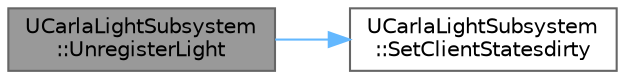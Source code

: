 digraph "UCarlaLightSubsystem::UnregisterLight"
{
 // INTERACTIVE_SVG=YES
 // LATEX_PDF_SIZE
  bgcolor="transparent";
  edge [fontname=Helvetica,fontsize=10,labelfontname=Helvetica,labelfontsize=10];
  node [fontname=Helvetica,fontsize=10,shape=box,height=0.2,width=0.4];
  rankdir="LR";
  Node1 [id="Node000001",label="UCarlaLightSubsystem\l::UnregisterLight",height=0.2,width=0.4,color="gray40", fillcolor="grey60", style="filled", fontcolor="black",tooltip=" "];
  Node1 -> Node2 [id="edge1_Node000001_Node000002",color="steelblue1",style="solid",tooltip=" "];
  Node2 [id="Node000002",label="UCarlaLightSubsystem\l::SetClientStatesdirty",height=0.2,width=0.4,color="grey40", fillcolor="white", style="filled",URL="$db/df0/classUCarlaLightSubsystem.html#a0ca84293d71eb112b8319d09c3ff2602",tooltip=" "];
}
